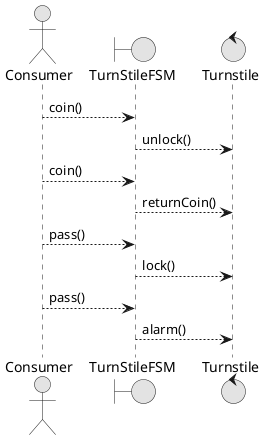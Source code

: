 @startuml

skinparam monochrome true

actor Consumer
boundary TurnStileFSM
control Turnstile

Consumer -------> TurnStileFSM : coin()
TurnStileFSM ------> Turnstile : unlock()
Consumer -------> TurnStileFSM : coin()
TurnStileFSM ------> Turnstile : returnCoin()
Consumer -------> TurnStileFSM : pass()
TurnStileFSM ------> Turnstile : lock()
Consumer -------> TurnStileFSM : pass()
TurnStileFSM ------> Turnstile : alarm()

@enduml
